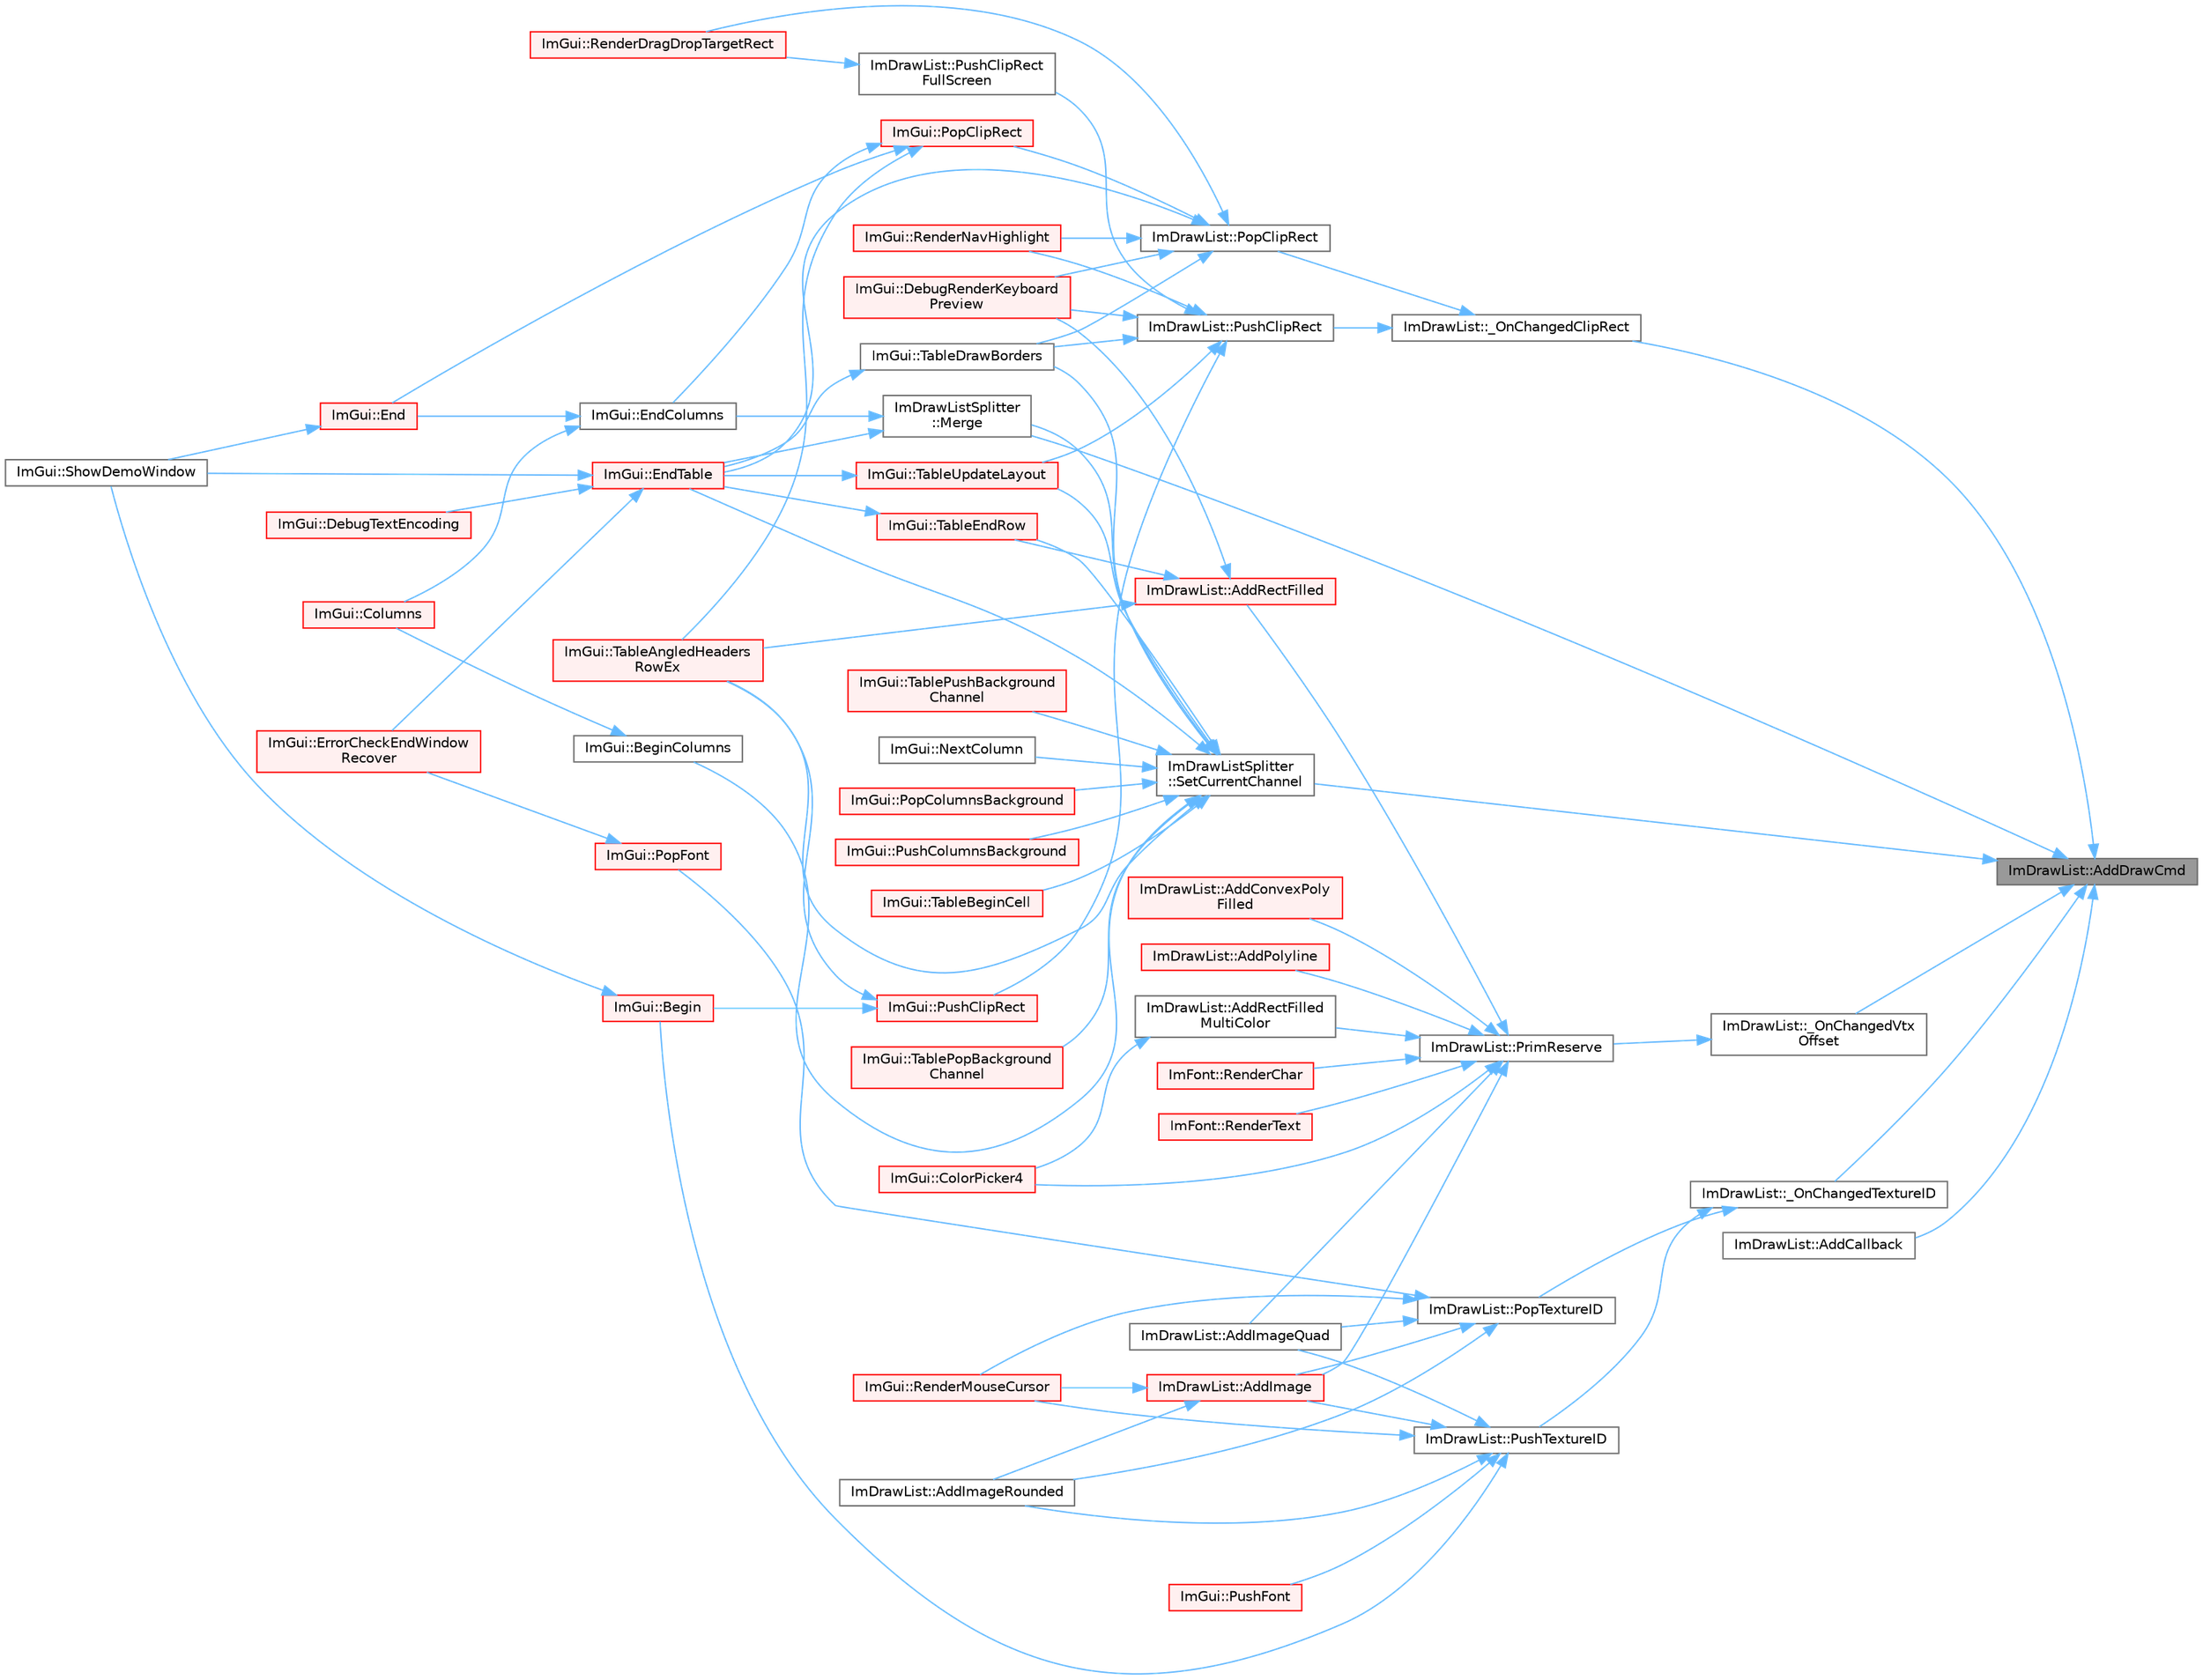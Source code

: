 digraph "ImDrawList::AddDrawCmd"
{
 // LATEX_PDF_SIZE
  bgcolor="transparent";
  edge [fontname=Helvetica,fontsize=10,labelfontname=Helvetica,labelfontsize=10];
  node [fontname=Helvetica,fontsize=10,shape=box,height=0.2,width=0.4];
  rankdir="RL";
  Node1 [id="Node000001",label="ImDrawList::AddDrawCmd",height=0.2,width=0.4,color="gray40", fillcolor="grey60", style="filled", fontcolor="black",tooltip=" "];
  Node1 -> Node2 [id="edge1_Node000001_Node000002",dir="back",color="steelblue1",style="solid",tooltip=" "];
  Node2 [id="Node000002",label="ImDrawList::_OnChangedClipRect",height=0.2,width=0.4,color="grey40", fillcolor="white", style="filled",URL="$struct_im_draw_list.html#a8e51ddbe1f9732bc271ce807bec23f54",tooltip=" "];
  Node2 -> Node3 [id="edge2_Node000002_Node000003",dir="back",color="steelblue1",style="solid",tooltip=" "];
  Node3 [id="Node000003",label="ImDrawList::PopClipRect",height=0.2,width=0.4,color="grey40", fillcolor="white", style="filled",URL="$struct_im_draw_list.html#a44f40c59ca755f559020f5a7fa81103a",tooltip=" "];
  Node3 -> Node4 [id="edge3_Node000003_Node000004",dir="back",color="steelblue1",style="solid",tooltip=" "];
  Node4 [id="Node000004",label="ImGui::DebugRenderKeyboard\lPreview",height=0.2,width=0.4,color="red", fillcolor="#FFF0F0", style="filled",URL="$namespace_im_gui.html#a1355ddf2e5435da21acf2a9944b52ab4",tooltip=" "];
  Node3 -> Node7 [id="edge4_Node000003_Node000007",dir="back",color="steelblue1",style="solid",tooltip=" "];
  Node7 [id="Node000007",label="ImGui::EndTable",height=0.2,width=0.4,color="red", fillcolor="#FFF0F0", style="filled",URL="$namespace_im_gui.html#a9c70aaa6464c2e51e6f3342da133ada1",tooltip=" "];
  Node7 -> Node8 [id="edge5_Node000007_Node000008",dir="back",color="steelblue1",style="solid",tooltip=" "];
  Node8 [id="Node000008",label="ImGui::DebugTextEncoding",height=0.2,width=0.4,color="red", fillcolor="#FFF0F0", style="filled",URL="$namespace_im_gui.html#a326f0badd138d1dea078a31b0e8dd685",tooltip=" "];
  Node7 -> Node9 [id="edge6_Node000007_Node000009",dir="back",color="steelblue1",style="solid",tooltip=" "];
  Node9 [id="Node000009",label="ImGui::ErrorCheckEndWindow\lRecover",height=0.2,width=0.4,color="red", fillcolor="#FFF0F0", style="filled",URL="$namespace_im_gui.html#a945392cbf05b9434df8ec3630b10e01a",tooltip=" "];
  Node7 -> Node6 [id="edge7_Node000007_Node000006",dir="back",color="steelblue1",style="solid",tooltip=" "];
  Node6 [id="Node000006",label="ImGui::ShowDemoWindow",height=0.2,width=0.4,color="grey40", fillcolor="white", style="filled",URL="$namespace_im_gui.html#af95643a0ce4893b9e57c12991922fb18",tooltip=" "];
  Node3 -> Node12 [id="edge8_Node000003_Node000012",dir="back",color="steelblue1",style="solid",tooltip=" "];
  Node12 [id="Node000012",label="ImGui::PopClipRect",height=0.2,width=0.4,color="red", fillcolor="#FFF0F0", style="filled",URL="$namespace_im_gui.html#aef1c8a6e5a3c70cb10d03d2a2a66dfd8",tooltip=" "];
  Node12 -> Node13 [id="edge9_Node000012_Node000013",dir="back",color="steelblue1",style="solid",tooltip=" "];
  Node13 [id="Node000013",label="ImGui::End",height=0.2,width=0.4,color="red", fillcolor="#FFF0F0", style="filled",URL="$namespace_im_gui.html#a5479d93794a004c67ceb6d13f37c8254",tooltip=" "];
  Node13 -> Node6 [id="edge10_Node000013_Node000006",dir="back",color="steelblue1",style="solid",tooltip=" "];
  Node12 -> Node134 [id="edge11_Node000012_Node000134",dir="back",color="steelblue1",style="solid",tooltip=" "];
  Node134 [id="Node000134",label="ImGui::EndColumns",height=0.2,width=0.4,color="grey40", fillcolor="white", style="filled",URL="$namespace_im_gui.html#af93bed3bce5475fe4d525d744f16aa20",tooltip=" "];
  Node134 -> Node135 [id="edge12_Node000134_Node000135",dir="back",color="steelblue1",style="solid",tooltip=" "];
  Node135 [id="Node000135",label="ImGui::Columns",height=0.2,width=0.4,color="red", fillcolor="#FFF0F0", style="filled",URL="$namespace_im_gui.html#a0e2889956542527c4039b6b8bf5c2a38",tooltip=" "];
  Node134 -> Node13 [id="edge13_Node000134_Node000013",dir="back",color="steelblue1",style="solid",tooltip=" "];
  Node12 -> Node102 [id="edge14_Node000012_Node000102",dir="back",color="steelblue1",style="solid",tooltip=" "];
  Node102 [id="Node000102",label="ImGui::TableAngledHeaders\lRowEx",height=0.2,width=0.4,color="red", fillcolor="#FFF0F0", style="filled",URL="$namespace_im_gui.html#abedf7bbf79accde2321806dc0beb90b1",tooltip=" "];
  Node3 -> Node143 [id="edge15_Node000003_Node000143",dir="back",color="steelblue1",style="solid",tooltip=" "];
  Node143 [id="Node000143",label="ImGui::RenderDragDropTargetRect",height=0.2,width=0.4,color="red", fillcolor="#FFF0F0", style="filled",URL="$namespace_im_gui.html#a243a62fece1096c59442bba21f0aa736",tooltip=" "];
  Node3 -> Node145 [id="edge16_Node000003_Node000145",dir="back",color="steelblue1",style="solid",tooltip=" "];
  Node145 [id="Node000145",label="ImGui::RenderNavHighlight",height=0.2,width=0.4,color="red", fillcolor="#FFF0F0", style="filled",URL="$namespace_im_gui.html#add2e040b97eeb0857dc7d02876b07b72",tooltip=" "];
  Node3 -> Node185 [id="edge17_Node000003_Node000185",dir="back",color="steelblue1",style="solid",tooltip=" "];
  Node185 [id="Node000185",label="ImGui::TableDrawBorders",height=0.2,width=0.4,color="grey40", fillcolor="white", style="filled",URL="$namespace_im_gui.html#a506d5b52f032c72503c4e87535a3d04d",tooltip=" "];
  Node185 -> Node7 [id="edge18_Node000185_Node000007",dir="back",color="steelblue1",style="solid",tooltip=" "];
  Node2 -> Node186 [id="edge19_Node000002_Node000186",dir="back",color="steelblue1",style="solid",tooltip=" "];
  Node186 [id="Node000186",label="ImDrawList::PushClipRect",height=0.2,width=0.4,color="grey40", fillcolor="white", style="filled",URL="$struct_im_draw_list.html#a608a9d9a83715ba87dced8321ed64329",tooltip=" "];
  Node186 -> Node4 [id="edge20_Node000186_Node000004",dir="back",color="steelblue1",style="solid",tooltip=" "];
  Node186 -> Node187 [id="edge21_Node000186_Node000187",dir="back",color="steelblue1",style="solid",tooltip=" "];
  Node187 [id="Node000187",label="ImGui::PushClipRect",height=0.2,width=0.4,color="red", fillcolor="#FFF0F0", style="filled",URL="$namespace_im_gui.html#a11c8bd8676e1281e15b24c9615b6904a",tooltip=" "];
  Node187 -> Node188 [id="edge22_Node000187_Node000188",dir="back",color="steelblue1",style="solid",tooltip=" "];
  Node188 [id="Node000188",label="ImGui::Begin",height=0.2,width=0.4,color="red", fillcolor="#FFF0F0", style="filled",URL="$namespace_im_gui.html#a581e58db0bc930bafa4a5d23093a2b99",tooltip=" "];
  Node188 -> Node6 [id="edge23_Node000188_Node000006",dir="back",color="steelblue1",style="solid",tooltip=" "];
  Node187 -> Node102 [id="edge24_Node000187_Node000102",dir="back",color="steelblue1",style="solid",tooltip=" "];
  Node186 -> Node205 [id="edge25_Node000186_Node000205",dir="back",color="steelblue1",style="solid",tooltip=" "];
  Node205 [id="Node000205",label="ImDrawList::PushClipRect\lFullScreen",height=0.2,width=0.4,color="grey40", fillcolor="white", style="filled",URL="$struct_im_draw_list.html#a0ab1ab409f0e269755e50a77901bae39",tooltip=" "];
  Node205 -> Node143 [id="edge26_Node000205_Node000143",dir="back",color="steelblue1",style="solid",tooltip=" "];
  Node186 -> Node145 [id="edge27_Node000186_Node000145",dir="back",color="steelblue1",style="solid",tooltip=" "];
  Node186 -> Node185 [id="edge28_Node000186_Node000185",dir="back",color="steelblue1",style="solid",tooltip=" "];
  Node186 -> Node98 [id="edge29_Node000186_Node000098",dir="back",color="steelblue1",style="solid",tooltip=" "];
  Node98 [id="Node000098",label="ImGui::TableUpdateLayout",height=0.2,width=0.4,color="red", fillcolor="#FFF0F0", style="filled",URL="$namespace_im_gui.html#a890d76a0ec9efc98765c226884e3e32a",tooltip=" "];
  Node98 -> Node7 [id="edge30_Node000098_Node000007",dir="back",color="steelblue1",style="solid",tooltip=" "];
  Node1 -> Node206 [id="edge31_Node000001_Node000206",dir="back",color="steelblue1",style="solid",tooltip=" "];
  Node206 [id="Node000206",label="ImDrawList::_OnChangedTextureID",height=0.2,width=0.4,color="grey40", fillcolor="white", style="filled",URL="$struct_im_draw_list.html#a7c14ae666a0df75214ecb97cdb9bd8f4",tooltip=" "];
  Node206 -> Node207 [id="edge32_Node000206_Node000207",dir="back",color="steelblue1",style="solid",tooltip=" "];
  Node207 [id="Node000207",label="ImDrawList::PopTextureID",height=0.2,width=0.4,color="grey40", fillcolor="white", style="filled",URL="$struct_im_draw_list.html#ade9286c5ca58753f7bd571b30e2ff76c",tooltip=" "];
  Node207 -> Node208 [id="edge33_Node000207_Node000208",dir="back",color="steelblue1",style="solid",tooltip=" "];
  Node208 [id="Node000208",label="ImDrawList::AddImage",height=0.2,width=0.4,color="red", fillcolor="#FFF0F0", style="filled",URL="$struct_im_draw_list.html#ac1f529d53d7ba118484e47e49218c603",tooltip=" "];
  Node208 -> Node209 [id="edge34_Node000208_Node000209",dir="back",color="steelblue1",style="solid",tooltip=" "];
  Node209 [id="Node000209",label="ImDrawList::AddImageRounded",height=0.2,width=0.4,color="grey40", fillcolor="white", style="filled",URL="$struct_im_draw_list.html#a864ccce7a012e9c1ffb4d5693311d847",tooltip=" "];
  Node208 -> Node211 [id="edge35_Node000208_Node000211",dir="back",color="steelblue1",style="solid",tooltip=" "];
  Node211 [id="Node000211",label="ImGui::RenderMouseCursor",height=0.2,width=0.4,color="red", fillcolor="#FFF0F0", style="filled",URL="$namespace_im_gui.html#ade001ee6028075c9c1e2bd3f0395b920",tooltip=" "];
  Node207 -> Node212 [id="edge36_Node000207_Node000212",dir="back",color="steelblue1",style="solid",tooltip=" "];
  Node212 [id="Node000212",label="ImDrawList::AddImageQuad",height=0.2,width=0.4,color="grey40", fillcolor="white", style="filled",URL="$struct_im_draw_list.html#abf9199e08d17fd33736fd67598485341",tooltip=" "];
  Node207 -> Node209 [id="edge37_Node000207_Node000209",dir="back",color="steelblue1",style="solid",tooltip=" "];
  Node207 -> Node213 [id="edge38_Node000207_Node000213",dir="back",color="steelblue1",style="solid",tooltip=" "];
  Node213 [id="Node000213",label="ImGui::PopFont",height=0.2,width=0.4,color="red", fillcolor="#FFF0F0", style="filled",URL="$namespace_im_gui.html#af66649bc37022bf3cf2496c73af9a499",tooltip=" "];
  Node213 -> Node9 [id="edge39_Node000213_Node000009",dir="back",color="steelblue1",style="solid",tooltip=" "];
  Node207 -> Node211 [id="edge40_Node000207_Node000211",dir="back",color="steelblue1",style="solid",tooltip=" "];
  Node206 -> Node214 [id="edge41_Node000206_Node000214",dir="back",color="steelblue1",style="solid",tooltip=" "];
  Node214 [id="Node000214",label="ImDrawList::PushTextureID",height=0.2,width=0.4,color="grey40", fillcolor="white", style="filled",URL="$struct_im_draw_list.html#a7ac41e329a9df911b4823ef0150cee16",tooltip=" "];
  Node214 -> Node208 [id="edge42_Node000214_Node000208",dir="back",color="steelblue1",style="solid",tooltip=" "];
  Node214 -> Node212 [id="edge43_Node000214_Node000212",dir="back",color="steelblue1",style="solid",tooltip=" "];
  Node214 -> Node209 [id="edge44_Node000214_Node000209",dir="back",color="steelblue1",style="solid",tooltip=" "];
  Node214 -> Node188 [id="edge45_Node000214_Node000188",dir="back",color="steelblue1",style="solid",tooltip=" "];
  Node214 -> Node215 [id="edge46_Node000214_Node000215",dir="back",color="steelblue1",style="solid",tooltip=" "];
  Node215 [id="Node000215",label="ImGui::PushFont",height=0.2,width=0.4,color="red", fillcolor="#FFF0F0", style="filled",URL="$namespace_im_gui.html#ac5a59f4f8226fd35786d8973c85b85a9",tooltip=" "];
  Node214 -> Node211 [id="edge47_Node000214_Node000211",dir="back",color="steelblue1",style="solid",tooltip=" "];
  Node1 -> Node216 [id="edge48_Node000001_Node000216",dir="back",color="steelblue1",style="solid",tooltip=" "];
  Node216 [id="Node000216",label="ImDrawList::_OnChangedVtx\lOffset",height=0.2,width=0.4,color="grey40", fillcolor="white", style="filled",URL="$struct_im_draw_list.html#a7f2e315f147acd8b555d86d1557659cc",tooltip=" "];
  Node216 -> Node217 [id="edge49_Node000216_Node000217",dir="back",color="steelblue1",style="solid",tooltip=" "];
  Node217 [id="Node000217",label="ImDrawList::PrimReserve",height=0.2,width=0.4,color="grey40", fillcolor="white", style="filled",URL="$struct_im_draw_list.html#a879aa38dbfb0344e3e023d65c002c7d7",tooltip=" "];
  Node217 -> Node218 [id="edge50_Node000217_Node000218",dir="back",color="steelblue1",style="solid",tooltip=" "];
  Node218 [id="Node000218",label="ImDrawList::AddConvexPoly\lFilled",height=0.2,width=0.4,color="red", fillcolor="#FFF0F0", style="filled",URL="$struct_im_draw_list.html#ad2accc0a74845b08bd0e6fae6183d6d0",tooltip=" "];
  Node217 -> Node208 [id="edge51_Node000217_Node000208",dir="back",color="steelblue1",style="solid",tooltip=" "];
  Node217 -> Node212 [id="edge52_Node000217_Node000212",dir="back",color="steelblue1",style="solid",tooltip=" "];
  Node217 -> Node253 [id="edge53_Node000217_Node000253",dir="back",color="steelblue1",style="solid",tooltip=" "];
  Node253 [id="Node000253",label="ImDrawList::AddPolyline",height=0.2,width=0.4,color="red", fillcolor="#FFF0F0", style="filled",URL="$struct_im_draw_list.html#abc568847b1113e624456436bfab1b307",tooltip=" "];
  Node217 -> Node232 [id="edge54_Node000217_Node000232",dir="back",color="steelblue1",style="solid",tooltip=" "];
  Node232 [id="Node000232",label="ImDrawList::AddRectFilled",height=0.2,width=0.4,color="red", fillcolor="#FFF0F0", style="filled",URL="$struct_im_draw_list.html#a6b16ab764160b0251d2e7b3bd08c1ffc",tooltip=" "];
  Node232 -> Node4 [id="edge55_Node000232_Node000004",dir="back",color="steelblue1",style="solid",tooltip=" "];
  Node232 -> Node102 [id="edge56_Node000232_Node000102",dir="back",color="steelblue1",style="solid",tooltip=" "];
  Node232 -> Node247 [id="edge57_Node000232_Node000247",dir="back",color="steelblue1",style="solid",tooltip=" "];
  Node247 [id="Node000247",label="ImGui::TableEndRow",height=0.2,width=0.4,color="red", fillcolor="#FFF0F0", style="filled",URL="$namespace_im_gui.html#a6bc4ce6f7ff9f8268473f5e538a1181f",tooltip=" "];
  Node247 -> Node7 [id="edge58_Node000247_Node000007",dir="back",color="steelblue1",style="solid",tooltip=" "];
  Node217 -> Node295 [id="edge59_Node000217_Node000295",dir="back",color="steelblue1",style="solid",tooltip=" "];
  Node295 [id="Node000295",label="ImDrawList::AddRectFilled\lMultiColor",height=0.2,width=0.4,color="grey40", fillcolor="white", style="filled",URL="$struct_im_draw_list.html#a6282e85ad78b01ebb74832336e9a2a55",tooltip=" "];
  Node295 -> Node26 [id="edge60_Node000295_Node000026",dir="back",color="steelblue1",style="solid",tooltip=" "];
  Node26 [id="Node000026",label="ImGui::ColorPicker4",height=0.2,width=0.4,color="red", fillcolor="#FFF0F0", style="filled",URL="$namespace_im_gui.html#a3d5aae9e0a14aa051d5a799abbe97b32",tooltip=" "];
  Node217 -> Node26 [id="edge61_Node000217_Node000026",dir="back",color="steelblue1",style="solid",tooltip=" "];
  Node217 -> Node296 [id="edge62_Node000217_Node000296",dir="back",color="steelblue1",style="solid",tooltip=" "];
  Node296 [id="Node000296",label="ImFont::RenderChar",height=0.2,width=0.4,color="red", fillcolor="#FFF0F0", style="filled",URL="$struct_im_font.html#a56d4d67f36cbabafd20b95ae55541a3d",tooltip=" "];
  Node217 -> Node298 [id="edge63_Node000217_Node000298",dir="back",color="steelblue1",style="solid",tooltip=" "];
  Node298 [id="Node000298",label="ImFont::RenderText",height=0.2,width=0.4,color="red", fillcolor="#FFF0F0", style="filled",URL="$struct_im_font.html#a3259517a0d648a40d77beb0c2817382a",tooltip=" "];
  Node1 -> Node300 [id="edge64_Node000001_Node000300",dir="back",color="steelblue1",style="solid",tooltip=" "];
  Node300 [id="Node000300",label="ImDrawList::AddCallback",height=0.2,width=0.4,color="grey40", fillcolor="white", style="filled",URL="$struct_im_draw_list.html#a14073d60ef9db9dc663dc7717a4893a5",tooltip=" "];
  Node1 -> Node301 [id="edge65_Node000001_Node000301",dir="back",color="steelblue1",style="solid",tooltip=" "];
  Node301 [id="Node000301",label="ImDrawListSplitter\l::Merge",height=0.2,width=0.4,color="grey40", fillcolor="white", style="filled",URL="$struct_im_draw_list_splitter.html#af3fc4bad2abca9e481d476d1877ba5be",tooltip=" "];
  Node301 -> Node134 [id="edge66_Node000301_Node000134",dir="back",color="steelblue1",style="solid",tooltip=" "];
  Node301 -> Node7 [id="edge67_Node000301_Node000007",dir="back",color="steelblue1",style="solid",tooltip=" "];
  Node1 -> Node302 [id="edge68_Node000001_Node000302",dir="back",color="steelblue1",style="solid",tooltip=" "];
  Node302 [id="Node000302",label="ImDrawListSplitter\l::SetCurrentChannel",height=0.2,width=0.4,color="grey40", fillcolor="white", style="filled",URL="$struct_im_draw_list_splitter.html#ad3797b0755caa07f3d69a9e3566eb0e5",tooltip=" "];
  Node302 -> Node137 [id="edge69_Node000302_Node000137",dir="back",color="steelblue1",style="solid",tooltip=" "];
  Node137 [id="Node000137",label="ImGui::BeginColumns",height=0.2,width=0.4,color="grey40", fillcolor="white", style="filled",URL="$namespace_im_gui.html#a303fae66ef07f4f86ab242cf81021060",tooltip=" "];
  Node137 -> Node135 [id="edge70_Node000137_Node000135",dir="back",color="steelblue1",style="solid",tooltip=" "];
  Node302 -> Node7 [id="edge71_Node000302_Node000007",dir="back",color="steelblue1",style="solid",tooltip=" "];
  Node302 -> Node301 [id="edge72_Node000302_Node000301",dir="back",color="steelblue1",style="solid",tooltip=" "];
  Node302 -> Node138 [id="edge73_Node000302_Node000138",dir="back",color="steelblue1",style="solid",tooltip=" "];
  Node138 [id="Node000138",label="ImGui::NextColumn",height=0.2,width=0.4,color="grey40", fillcolor="white", style="filled",URL="$namespace_im_gui.html#a8f97746d6a9d59c8400c26fb7613a2ff",tooltip=" "];
  Node302 -> Node303 [id="edge74_Node000302_Node000303",dir="back",color="steelblue1",style="solid",tooltip=" "];
  Node303 [id="Node000303",label="ImGui::PopColumnsBackground",height=0.2,width=0.4,color="red", fillcolor="#FFF0F0", style="filled",URL="$namespace_im_gui.html#a27c737fa1fc79164fc7d840e858b1845",tooltip=" "];
  Node302 -> Node304 [id="edge75_Node000302_Node000304",dir="back",color="steelblue1",style="solid",tooltip=" "];
  Node304 [id="Node000304",label="ImGui::PushColumnsBackground",height=0.2,width=0.4,color="red", fillcolor="#FFF0F0", style="filled",URL="$namespace_im_gui.html#a39f557bf00d94069a41b0d40bd72c522",tooltip=" "];
  Node302 -> Node102 [id="edge76_Node000302_Node000102",dir="back",color="steelblue1",style="solid",tooltip=" "];
  Node302 -> Node305 [id="edge77_Node000302_Node000305",dir="back",color="steelblue1",style="solid",tooltip=" "];
  Node305 [id="Node000305",label="ImGui::TableBeginCell",height=0.2,width=0.4,color="red", fillcolor="#FFF0F0", style="filled",URL="$namespace_im_gui.html#ab6578920318c60f3a18daee1d8711103",tooltip=" "];
  Node302 -> Node185 [id="edge78_Node000302_Node000185",dir="back",color="steelblue1",style="solid",tooltip=" "];
  Node302 -> Node247 [id="edge79_Node000302_Node000247",dir="back",color="steelblue1",style="solid",tooltip=" "];
  Node302 -> Node307 [id="edge80_Node000302_Node000307",dir="back",color="steelblue1",style="solid",tooltip=" "];
  Node307 [id="Node000307",label="ImGui::TablePopBackground\lChannel",height=0.2,width=0.4,color="red", fillcolor="#FFF0F0", style="filled",URL="$namespace_im_gui.html#a4fe11c430ad1b6597d4ffbde7cdf257e",tooltip=" "];
  Node302 -> Node308 [id="edge81_Node000302_Node000308",dir="back",color="steelblue1",style="solid",tooltip=" "];
  Node308 [id="Node000308",label="ImGui::TablePushBackground\lChannel",height=0.2,width=0.4,color="red", fillcolor="#FFF0F0", style="filled",URL="$namespace_im_gui.html#a6b6e0c511477248e9dd485c359f52eeb",tooltip=" "];
  Node302 -> Node98 [id="edge82_Node000302_Node000098",dir="back",color="steelblue1",style="solid",tooltip=" "];
}
